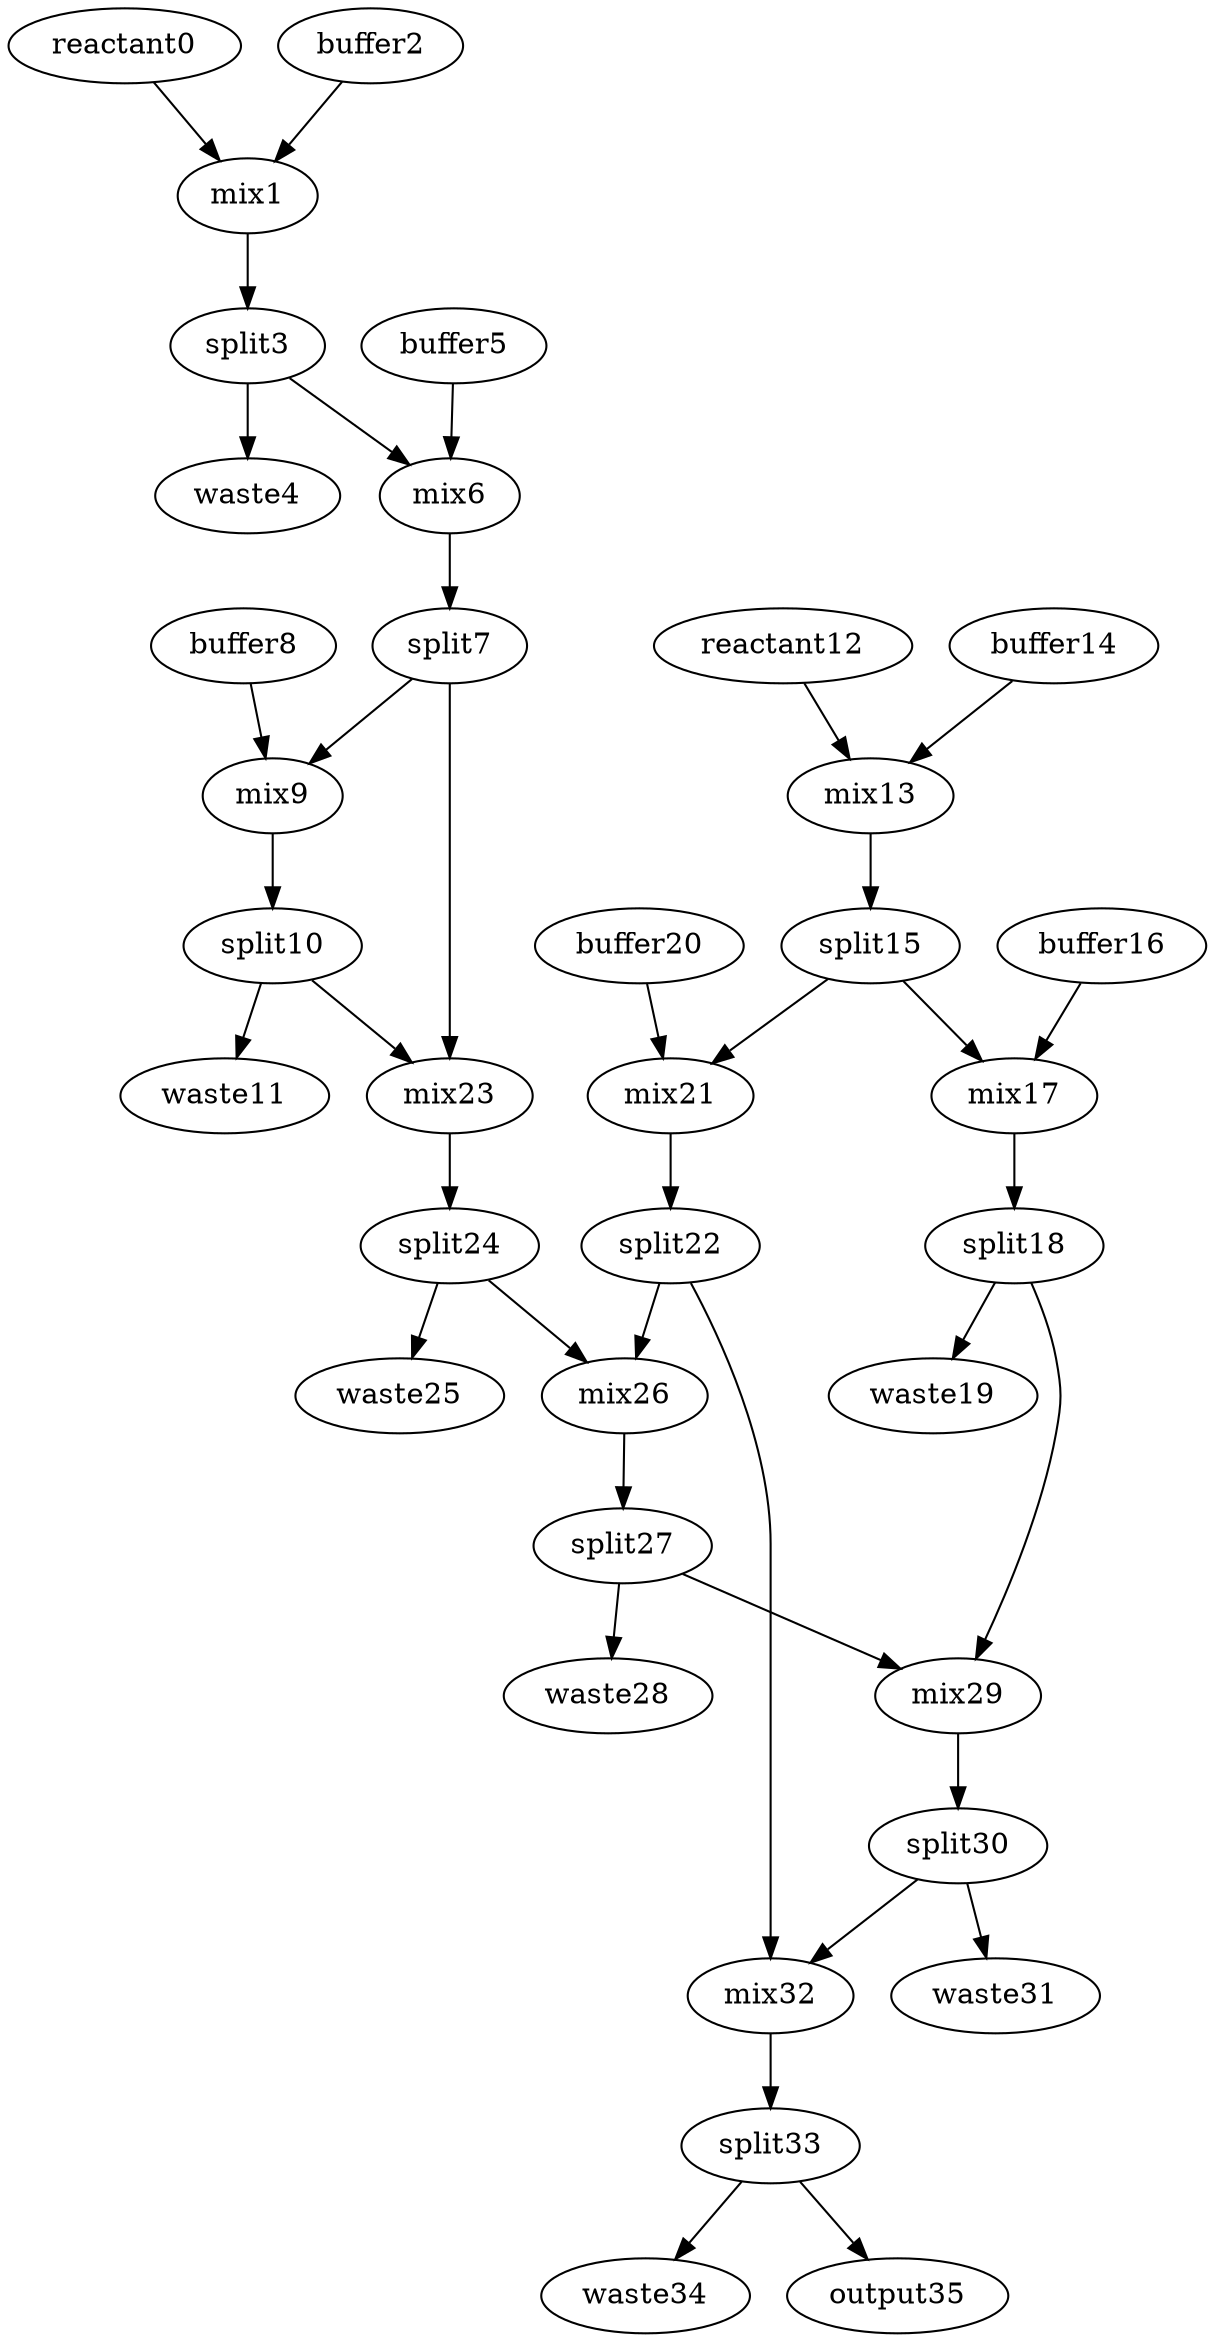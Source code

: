 digraph G {
	0 [label = "reactant0"];
	1 [label = "mix1"];
	2 [label = "buffer2"];
	3 [label = "split3"];
	4 [label = "waste4"];
	5 [label = "buffer5"];
	6 [label = "mix6"];
	7 [label = "split7"];
	8 [label = "buffer8"];
	9 [label = "mix9"];
	10 [label = "split10"];
	11 [label = "waste11"];
	12 [label = "reactant12"];
	13 [label = "mix13"];
	14 [label = "buffer14"];
	15 [label = "split15"];
	16 [label = "buffer16"];
	17 [label = "mix17"];
	18 [label = "split18"];
	19 [label = "waste19"];
	20 [label = "buffer20"];
	21 [label = "mix21"];
	22 [label = "split22"];
	23 [label = "mix23"];
	24 [label = "split24"];
	25 [label = "waste25"];
	26 [label = "mix26"];
	27 [label = "split27"];
	28 [label = "waste28"];
	29 [label = "mix29"];
	30 [label = "split30"];
	31 [label = "waste31"];
	32 [label = "mix32"];
	33 [label = "split33"];
	34 [label = "waste34"];
	35 [label = "output35"];
	0 -> 1
	2 -> 1
	1 -> 3
	3 -> 4
	5 -> 6
	3 -> 6
	6 -> 7
	8 -> 9
	7 -> 9
	9 -> 10
	10 -> 11
	12 -> 13
	14 -> 13
	13 -> 15
	16 -> 17
	15 -> 17
	17 -> 18
	18 -> 19
	20 -> 21
	15 -> 21
	21 -> 22
	23 -> 24
	24 -> 25
	7 -> 23
	10 -> 23
	26 -> 27
	27 -> 28
	22 -> 26
	24 -> 26
	29 -> 30
	30 -> 31
	18 -> 29
	27 -> 29
	32 -> 33
	33 -> 34
	33 -> 35
	22 -> 32
	30 -> 32
}
